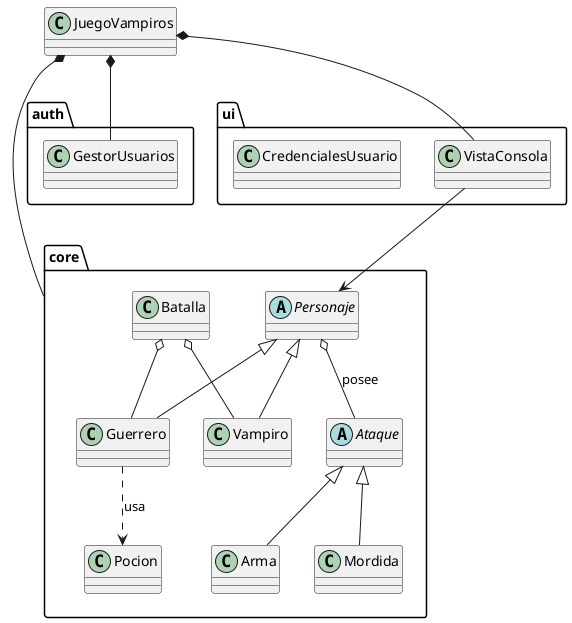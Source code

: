 @startuml

 class JuegoVampiros

' Paquete core
package core {
    abstract class Personaje
    class Guerrero
    class Vampiro

    Personaje <|-- Guerrero
    Personaje <|-- Vampiro

    abstract class Ataque
    class Arma
    class Mordida
    class Pocion

    Ataque <|-- Arma
    Ataque <|-- Mordida

    Personaje o-- Ataque : posee
    Guerrero ..> Pocion : usa

    class Batalla
    Batalla o-- Guerrero
    Batalla o-- Vampiro

}

package auth {
    class GestorUsuarios

}

package ui {
    class VistaConsola
    class CredencialesUsuario
    VistaConsola --> Personaje
}

    JuegoVampiros *-- VistaConsola
    JuegoVampiros *-- GestorUsuarios
    JuegoVampiros *-- core
@enduml
